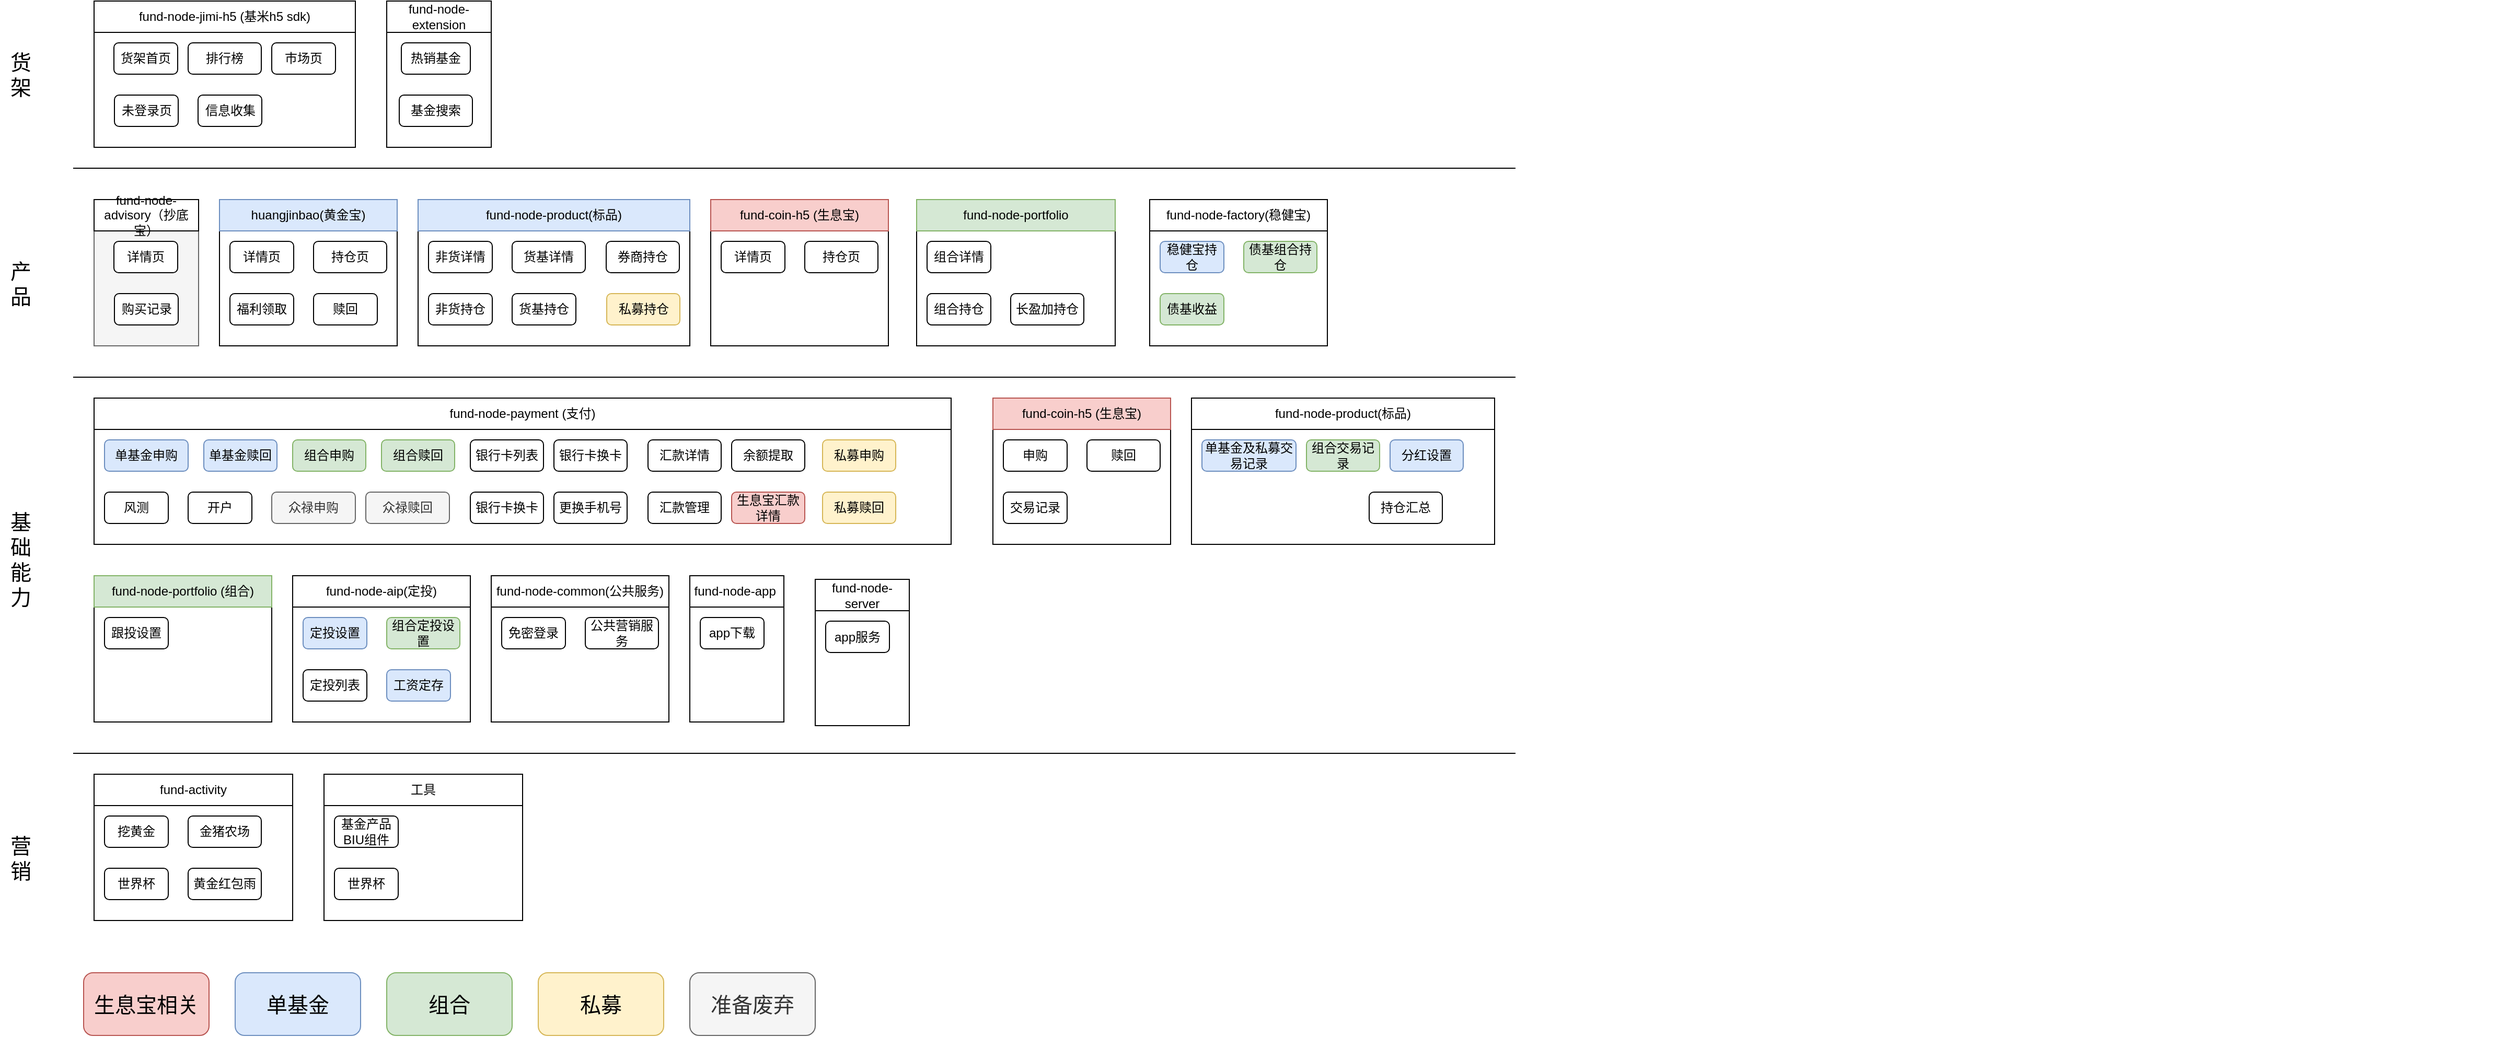 <mxfile version="12.2.2" type="github" pages="1">
  <diagram id="6MMUitTSTSitjXLHCUDq" name="Page-1">
    <mxGraphModel dx="1320" dy="786" grid="1" gridSize="10" guides="1" tooltips="1" connect="1" arrows="1" fold="1" page="1" pageScale="1" pageWidth="827" pageHeight="1169" math="0" shadow="0">
      <root>
        <mxCell id="0"/>
        <mxCell id="1" parent="0"/>
        <mxCell id="zpRi_00Q9C_xyYv95KHU-5" value="" style="endArrow=none;html=1;" edge="1" parent="1">
          <mxGeometry width="50" height="50" relative="1" as="geometry">
            <mxPoint x="110" y="220" as="sourcePoint"/>
            <mxPoint x="1490" y="220" as="targetPoint"/>
          </mxGeometry>
        </mxCell>
        <mxCell id="zpRi_00Q9C_xyYv95KHU-9" value="" style="group" vertex="1" connectable="0" parent="1">
          <mxGeometry x="130" y="60" width="250" height="140" as="geometry"/>
        </mxCell>
        <mxCell id="zpRi_00Q9C_xyYv95KHU-7" value="" style="rounded=0;whiteSpace=wrap;html=1;" vertex="1" parent="zpRi_00Q9C_xyYv95KHU-9">
          <mxGeometry width="250" height="140" as="geometry"/>
        </mxCell>
        <mxCell id="zpRi_00Q9C_xyYv95KHU-8" value="fund-node-jimi-h5 (基米h5 sdk)" style="rounded=0;whiteSpace=wrap;html=1;" vertex="1" parent="zpRi_00Q9C_xyYv95KHU-9">
          <mxGeometry width="250" height="30" as="geometry"/>
        </mxCell>
        <mxCell id="zpRi_00Q9C_xyYv95KHU-12" value="货架首页" style="rounded=1;whiteSpace=wrap;html=1;" vertex="1" parent="zpRi_00Q9C_xyYv95KHU-9">
          <mxGeometry x="19" y="40" width="61" height="30" as="geometry"/>
        </mxCell>
        <mxCell id="zpRi_00Q9C_xyYv95KHU-13" value="排行榜" style="rounded=1;whiteSpace=wrap;html=1;" vertex="1" parent="zpRi_00Q9C_xyYv95KHU-9">
          <mxGeometry x="90" y="40" width="70" height="30" as="geometry"/>
        </mxCell>
        <mxCell id="zpRi_00Q9C_xyYv95KHU-14" value="市场页" style="rounded=1;whiteSpace=wrap;html=1;" vertex="1" parent="zpRi_00Q9C_xyYv95KHU-9">
          <mxGeometry x="170" y="40" width="61" height="30" as="geometry"/>
        </mxCell>
        <mxCell id="zpRi_00Q9C_xyYv95KHU-21" value="未登录页" style="rounded=1;whiteSpace=wrap;html=1;" vertex="1" parent="zpRi_00Q9C_xyYv95KHU-9">
          <mxGeometry x="19.5" y="90" width="61" height="30" as="geometry"/>
        </mxCell>
        <mxCell id="zpRi_00Q9C_xyYv95KHU-22" value="信息收集" style="rounded=1;whiteSpace=wrap;html=1;" vertex="1" parent="zpRi_00Q9C_xyYv95KHU-9">
          <mxGeometry x="99.5" y="90" width="61" height="30" as="geometry"/>
        </mxCell>
        <mxCell id="zpRi_00Q9C_xyYv95KHU-25" value="" style="group" vertex="1" connectable="0" parent="1">
          <mxGeometry x="410" y="60" width="180" height="140" as="geometry"/>
        </mxCell>
        <mxCell id="zpRi_00Q9C_xyYv95KHU-26" value="" style="rounded=0;whiteSpace=wrap;html=1;" vertex="1" parent="zpRi_00Q9C_xyYv95KHU-25">
          <mxGeometry width="100" height="140" as="geometry"/>
        </mxCell>
        <mxCell id="zpRi_00Q9C_xyYv95KHU-27" value="fund-node-extension" style="rounded=0;whiteSpace=wrap;html=1;" vertex="1" parent="zpRi_00Q9C_xyYv95KHU-25">
          <mxGeometry width="100" height="30" as="geometry"/>
        </mxCell>
        <mxCell id="zpRi_00Q9C_xyYv95KHU-28" value="热销基金" style="rounded=1;whiteSpace=wrap;html=1;" vertex="1" parent="zpRi_00Q9C_xyYv95KHU-25">
          <mxGeometry x="14" y="40" width="66" height="30" as="geometry"/>
        </mxCell>
        <mxCell id="zpRi_00Q9C_xyYv95KHU-29" value="基金搜索" style="rounded=1;whiteSpace=wrap;html=1;" vertex="1" parent="zpRi_00Q9C_xyYv95KHU-25">
          <mxGeometry x="12" y="90" width="70" height="30" as="geometry"/>
        </mxCell>
        <mxCell id="zpRi_00Q9C_xyYv95KHU-34" value="" style="group" vertex="1" connectable="0" parent="1">
          <mxGeometry x="130" y="250" width="250" height="140" as="geometry"/>
        </mxCell>
        <mxCell id="zpRi_00Q9C_xyYv95KHU-35" value="" style="rounded=0;whiteSpace=wrap;html=1;fillColor=#f5f5f5;strokeColor=#666666;fontColor=#333333;" vertex="1" parent="zpRi_00Q9C_xyYv95KHU-34">
          <mxGeometry width="100" height="140" as="geometry"/>
        </mxCell>
        <mxCell id="zpRi_00Q9C_xyYv95KHU-36" value="fund-node-advisory（抄底宝）" style="rounded=0;whiteSpace=wrap;html=1;" vertex="1" parent="zpRi_00Q9C_xyYv95KHU-34">
          <mxGeometry width="100" height="30" as="geometry"/>
        </mxCell>
        <mxCell id="zpRi_00Q9C_xyYv95KHU-37" value="详情页" style="rounded=1;whiteSpace=wrap;html=1;" vertex="1" parent="zpRi_00Q9C_xyYv95KHU-34">
          <mxGeometry x="19" y="40" width="61" height="30" as="geometry"/>
        </mxCell>
        <mxCell id="zpRi_00Q9C_xyYv95KHU-40" value="购买记录" style="rounded=1;whiteSpace=wrap;html=1;" vertex="1" parent="zpRi_00Q9C_xyYv95KHU-34">
          <mxGeometry x="19.5" y="90" width="61" height="30" as="geometry"/>
        </mxCell>
        <mxCell id="zpRi_00Q9C_xyYv95KHU-47" value="" style="group" vertex="1" connectable="0" parent="1">
          <mxGeometry x="250" y="250" width="250" height="140" as="geometry"/>
        </mxCell>
        <mxCell id="zpRi_00Q9C_xyYv95KHU-48" value="" style="rounded=0;whiteSpace=wrap;html=1;" vertex="1" parent="zpRi_00Q9C_xyYv95KHU-47">
          <mxGeometry width="170" height="140" as="geometry"/>
        </mxCell>
        <mxCell id="zpRi_00Q9C_xyYv95KHU-49" value="huangjinbao(黄金宝)" style="rounded=0;whiteSpace=wrap;html=1;fillColor=#dae8fc;strokeColor=#6c8ebf;" vertex="1" parent="zpRi_00Q9C_xyYv95KHU-47">
          <mxGeometry width="170" height="30" as="geometry"/>
        </mxCell>
        <mxCell id="zpRi_00Q9C_xyYv95KHU-50" value="详情页" style="rounded=1;whiteSpace=wrap;html=1;" vertex="1" parent="zpRi_00Q9C_xyYv95KHU-47">
          <mxGeometry x="10" y="40" width="61" height="30" as="geometry"/>
        </mxCell>
        <mxCell id="zpRi_00Q9C_xyYv95KHU-51" value="持仓页" style="rounded=1;whiteSpace=wrap;html=1;" vertex="1" parent="zpRi_00Q9C_xyYv95KHU-47">
          <mxGeometry x="90" y="40" width="70" height="30" as="geometry"/>
        </mxCell>
        <mxCell id="zpRi_00Q9C_xyYv95KHU-53" value="福利领取" style="rounded=1;whiteSpace=wrap;html=1;" vertex="1" parent="zpRi_00Q9C_xyYv95KHU-47">
          <mxGeometry x="10" y="90" width="61" height="30" as="geometry"/>
        </mxCell>
        <mxCell id="zpRi_00Q9C_xyYv95KHU-54" value="赎回" style="rounded=1;whiteSpace=wrap;html=1;" vertex="1" parent="zpRi_00Q9C_xyYv95KHU-47">
          <mxGeometry x="90" y="90" width="61" height="30" as="geometry"/>
        </mxCell>
        <mxCell id="zpRi_00Q9C_xyYv95KHU-56" value="" style="group" vertex="1" connectable="0" parent="1">
          <mxGeometry x="440" y="250" width="260" height="140" as="geometry"/>
        </mxCell>
        <mxCell id="zpRi_00Q9C_xyYv95KHU-57" value="" style="rounded=0;whiteSpace=wrap;html=1;" vertex="1" parent="zpRi_00Q9C_xyYv95KHU-56">
          <mxGeometry width="260" height="140" as="geometry"/>
        </mxCell>
        <mxCell id="zpRi_00Q9C_xyYv95KHU-58" value="fund-node-product(标品)" style="rounded=0;whiteSpace=wrap;html=1;fillColor=#dae8fc;strokeColor=#6c8ebf;" vertex="1" parent="zpRi_00Q9C_xyYv95KHU-56">
          <mxGeometry width="260" height="30" as="geometry"/>
        </mxCell>
        <mxCell id="zpRi_00Q9C_xyYv95KHU-59" value="非货详情" style="rounded=1;whiteSpace=wrap;html=1;" vertex="1" parent="zpRi_00Q9C_xyYv95KHU-56">
          <mxGeometry x="10" y="40" width="61" height="30" as="geometry"/>
        </mxCell>
        <mxCell id="zpRi_00Q9C_xyYv95KHU-60" value="货基详情" style="rounded=1;whiteSpace=wrap;html=1;" vertex="1" parent="zpRi_00Q9C_xyYv95KHU-56">
          <mxGeometry x="90" y="40" width="70" height="30" as="geometry"/>
        </mxCell>
        <mxCell id="zpRi_00Q9C_xyYv95KHU-61" value="非货持仓" style="rounded=1;whiteSpace=wrap;html=1;" vertex="1" parent="zpRi_00Q9C_xyYv95KHU-56">
          <mxGeometry x="10" y="90" width="61" height="30" as="geometry"/>
        </mxCell>
        <mxCell id="zpRi_00Q9C_xyYv95KHU-62" value="货基持仓" style="rounded=1;whiteSpace=wrap;html=1;" vertex="1" parent="zpRi_00Q9C_xyYv95KHU-56">
          <mxGeometry x="90" y="90" width="61" height="30" as="geometry"/>
        </mxCell>
        <mxCell id="zpRi_00Q9C_xyYv95KHU-161" value="券商持仓" style="rounded=1;whiteSpace=wrap;html=1;" vertex="1" parent="zpRi_00Q9C_xyYv95KHU-56">
          <mxGeometry x="180" y="40" width="70" height="30" as="geometry"/>
        </mxCell>
        <mxCell id="zpRi_00Q9C_xyYv95KHU-162" value="私募持仓" style="rounded=1;whiteSpace=wrap;html=1;fillColor=#fff2cc;strokeColor=#d6b656;" vertex="1" parent="zpRi_00Q9C_xyYv95KHU-56">
          <mxGeometry x="180.5" y="90" width="70" height="30" as="geometry"/>
        </mxCell>
        <mxCell id="zpRi_00Q9C_xyYv95KHU-63" value="" style="group" vertex="1" connectable="0" parent="1">
          <mxGeometry x="720" y="250" width="467" height="140" as="geometry"/>
        </mxCell>
        <mxCell id="zpRi_00Q9C_xyYv95KHU-64" value="" style="rounded=0;whiteSpace=wrap;html=1;" vertex="1" parent="zpRi_00Q9C_xyYv95KHU-63">
          <mxGeometry width="170" height="140" as="geometry"/>
        </mxCell>
        <mxCell id="zpRi_00Q9C_xyYv95KHU-65" value="fund-coin-h5 (生息宝)" style="rounded=0;whiteSpace=wrap;html=1;fillColor=#f8cecc;strokeColor=#b85450;" vertex="1" parent="zpRi_00Q9C_xyYv95KHU-63">
          <mxGeometry width="170" height="30" as="geometry"/>
        </mxCell>
        <mxCell id="zpRi_00Q9C_xyYv95KHU-66" value="详情页" style="rounded=1;whiteSpace=wrap;html=1;" vertex="1" parent="zpRi_00Q9C_xyYv95KHU-63">
          <mxGeometry x="10" y="40" width="61" height="30" as="geometry"/>
        </mxCell>
        <mxCell id="zpRi_00Q9C_xyYv95KHU-67" value="持仓页" style="rounded=1;whiteSpace=wrap;html=1;" vertex="1" parent="zpRi_00Q9C_xyYv95KHU-63">
          <mxGeometry x="90" y="40" width="70" height="30" as="geometry"/>
        </mxCell>
        <mxCell id="zpRi_00Q9C_xyYv95KHU-70" value="" style="group" vertex="1" connectable="0" parent="zpRi_00Q9C_xyYv95KHU-63">
          <mxGeometry x="197" width="270" height="140" as="geometry"/>
        </mxCell>
        <mxCell id="zpRi_00Q9C_xyYv95KHU-71" value="" style="rounded=0;whiteSpace=wrap;html=1;" vertex="1" parent="zpRi_00Q9C_xyYv95KHU-70">
          <mxGeometry width="190" height="140" as="geometry"/>
        </mxCell>
        <mxCell id="zpRi_00Q9C_xyYv95KHU-72" value="fund-node-portfolio" style="rounded=0;whiteSpace=wrap;html=1;fillColor=#d5e8d4;strokeColor=#82b366;" vertex="1" parent="zpRi_00Q9C_xyYv95KHU-70">
          <mxGeometry width="190" height="30" as="geometry"/>
        </mxCell>
        <mxCell id="zpRi_00Q9C_xyYv95KHU-73" value="组合详情" style="rounded=1;whiteSpace=wrap;html=1;" vertex="1" parent="zpRi_00Q9C_xyYv95KHU-70">
          <mxGeometry x="10" y="40" width="61" height="30" as="geometry"/>
        </mxCell>
        <mxCell id="zpRi_00Q9C_xyYv95KHU-75" value="组合持仓" style="rounded=1;whiteSpace=wrap;html=1;" vertex="1" parent="zpRi_00Q9C_xyYv95KHU-70">
          <mxGeometry x="10" y="90" width="61" height="30" as="geometry"/>
        </mxCell>
        <mxCell id="zpRi_00Q9C_xyYv95KHU-76" value="长盈加持仓" style="rounded=1;whiteSpace=wrap;html=1;" vertex="1" parent="zpRi_00Q9C_xyYv95KHU-70">
          <mxGeometry x="90" y="90" width="70" height="30" as="geometry"/>
        </mxCell>
        <mxCell id="zpRi_00Q9C_xyYv95KHU-77" value="" style="group" vertex="1" connectable="0" parent="1">
          <mxGeometry x="1050" y="250" width="250" height="140" as="geometry"/>
        </mxCell>
        <mxCell id="zpRi_00Q9C_xyYv95KHU-78" value="" style="rounded=0;whiteSpace=wrap;html=1;" vertex="1" parent="zpRi_00Q9C_xyYv95KHU-77">
          <mxGeometry x="90" width="170" height="140" as="geometry"/>
        </mxCell>
        <mxCell id="zpRi_00Q9C_xyYv95KHU-79" value="fund-node-factory(稳健宝)" style="rounded=0;whiteSpace=wrap;html=1;" vertex="1" parent="zpRi_00Q9C_xyYv95KHU-77">
          <mxGeometry x="90" width="170" height="30" as="geometry"/>
        </mxCell>
        <mxCell id="zpRi_00Q9C_xyYv95KHU-80" value="稳健宝持仓" style="rounded=1;whiteSpace=wrap;html=1;fillColor=#dae8fc;strokeColor=#6c8ebf;" vertex="1" parent="zpRi_00Q9C_xyYv95KHU-77">
          <mxGeometry x="100" y="40" width="61" height="30" as="geometry"/>
        </mxCell>
        <mxCell id="zpRi_00Q9C_xyYv95KHU-81" value="债基组合持仓" style="rounded=1;whiteSpace=wrap;html=1;fillColor=#d5e8d4;strokeColor=#82b366;" vertex="1" parent="zpRi_00Q9C_xyYv95KHU-77">
          <mxGeometry x="180" y="40" width="70" height="30" as="geometry"/>
        </mxCell>
        <mxCell id="zpRi_00Q9C_xyYv95KHU-82" value="债基收益" style="rounded=1;whiteSpace=wrap;html=1;fillColor=#d5e8d4;strokeColor=#82b366;" vertex="1" parent="zpRi_00Q9C_xyYv95KHU-77">
          <mxGeometry x="100" y="90" width="61" height="30" as="geometry"/>
        </mxCell>
        <mxCell id="zpRi_00Q9C_xyYv95KHU-85" value="" style="endArrow=none;html=1;" edge="1" parent="1">
          <mxGeometry width="50" height="50" relative="1" as="geometry">
            <mxPoint x="110" y="420" as="sourcePoint"/>
            <mxPoint x="1490" y="420" as="targetPoint"/>
          </mxGeometry>
        </mxCell>
        <mxCell id="zpRi_00Q9C_xyYv95KHU-96" value="" style="group" vertex="1" connectable="0" parent="1">
          <mxGeometry x="130" y="440" width="820" height="140" as="geometry"/>
        </mxCell>
        <mxCell id="zpRi_00Q9C_xyYv95KHU-97" value="" style="rounded=0;whiteSpace=wrap;html=1;" vertex="1" parent="zpRi_00Q9C_xyYv95KHU-96">
          <mxGeometry width="820" height="140" as="geometry"/>
        </mxCell>
        <mxCell id="zpRi_00Q9C_xyYv95KHU-98" value="fund-node-payment (支付)" style="rounded=0;whiteSpace=wrap;html=1;" vertex="1" parent="zpRi_00Q9C_xyYv95KHU-96">
          <mxGeometry width="820" height="30" as="geometry"/>
        </mxCell>
        <mxCell id="zpRi_00Q9C_xyYv95KHU-99" value="单基金申购" style="rounded=1;whiteSpace=wrap;html=1;fillColor=#dae8fc;strokeColor=#6c8ebf;" vertex="1" parent="zpRi_00Q9C_xyYv95KHU-96">
          <mxGeometry x="10" y="40" width="80" height="30" as="geometry"/>
        </mxCell>
        <mxCell id="zpRi_00Q9C_xyYv95KHU-100" value="单基金赎回" style="rounded=1;whiteSpace=wrap;html=1;fillColor=#dae8fc;strokeColor=#6c8ebf;" vertex="1" parent="zpRi_00Q9C_xyYv95KHU-96">
          <mxGeometry x="105" y="40" width="70" height="30" as="geometry"/>
        </mxCell>
        <mxCell id="zpRi_00Q9C_xyYv95KHU-101" value="风测" style="rounded=1;whiteSpace=wrap;html=1;" vertex="1" parent="zpRi_00Q9C_xyYv95KHU-96">
          <mxGeometry x="10" y="90" width="61" height="30" as="geometry"/>
        </mxCell>
        <mxCell id="zpRi_00Q9C_xyYv95KHU-102" value="开户" style="rounded=1;whiteSpace=wrap;html=1;" vertex="1" parent="zpRi_00Q9C_xyYv95KHU-96">
          <mxGeometry x="90" y="90" width="61" height="30" as="geometry"/>
        </mxCell>
        <mxCell id="zpRi_00Q9C_xyYv95KHU-103" value="组合申购" style="rounded=1;whiteSpace=wrap;html=1;fillColor=#d5e8d4;strokeColor=#82b366;" vertex="1" parent="zpRi_00Q9C_xyYv95KHU-96">
          <mxGeometry x="190" y="40" width="70" height="30" as="geometry"/>
        </mxCell>
        <mxCell id="zpRi_00Q9C_xyYv95KHU-104" value="组合赎回" style="rounded=1;whiteSpace=wrap;html=1;fillColor=#d5e8d4;strokeColor=#82b366;" vertex="1" parent="zpRi_00Q9C_xyYv95KHU-96">
          <mxGeometry x="275" y="40" width="70" height="30" as="geometry"/>
        </mxCell>
        <mxCell id="zpRi_00Q9C_xyYv95KHU-105" value="众禄申购" style="rounded=1;whiteSpace=wrap;html=1;fillColor=#f5f5f5;strokeColor=#666666;fontColor=#333333;" vertex="1" parent="zpRi_00Q9C_xyYv95KHU-96">
          <mxGeometry x="170" y="90" width="80" height="30" as="geometry"/>
        </mxCell>
        <mxCell id="zpRi_00Q9C_xyYv95KHU-116" value="众禄赎回" style="rounded=1;whiteSpace=wrap;html=1;fillColor=#f5f5f5;strokeColor=#666666;fontColor=#333333;" vertex="1" parent="zpRi_00Q9C_xyYv95KHU-96">
          <mxGeometry x="260" y="90" width="80" height="30" as="geometry"/>
        </mxCell>
        <mxCell id="zpRi_00Q9C_xyYv95KHU-117" value="银行卡列表" style="rounded=1;whiteSpace=wrap;html=1;" vertex="1" parent="zpRi_00Q9C_xyYv95KHU-96">
          <mxGeometry x="360" y="40" width="70" height="30" as="geometry"/>
        </mxCell>
        <mxCell id="zpRi_00Q9C_xyYv95KHU-118" value="银行卡换卡" style="rounded=1;whiteSpace=wrap;html=1;" vertex="1" parent="zpRi_00Q9C_xyYv95KHU-96">
          <mxGeometry x="360" y="90" width="70" height="30" as="geometry"/>
        </mxCell>
        <mxCell id="zpRi_00Q9C_xyYv95KHU-119" value="银行卡换卡" style="rounded=1;whiteSpace=wrap;html=1;" vertex="1" parent="zpRi_00Q9C_xyYv95KHU-96">
          <mxGeometry x="440" y="40" width="70" height="30" as="geometry"/>
        </mxCell>
        <mxCell id="zpRi_00Q9C_xyYv95KHU-120" value="更换手机号" style="rounded=1;whiteSpace=wrap;html=1;" vertex="1" parent="zpRi_00Q9C_xyYv95KHU-96">
          <mxGeometry x="440" y="90" width="70" height="30" as="geometry"/>
        </mxCell>
        <mxCell id="zpRi_00Q9C_xyYv95KHU-121" value="汇款详情" style="rounded=1;whiteSpace=wrap;html=1;" vertex="1" parent="zpRi_00Q9C_xyYv95KHU-96">
          <mxGeometry x="530" y="40" width="70" height="30" as="geometry"/>
        </mxCell>
        <mxCell id="zpRi_00Q9C_xyYv95KHU-122" value="汇款管理" style="rounded=1;whiteSpace=wrap;html=1;" vertex="1" parent="zpRi_00Q9C_xyYv95KHU-96">
          <mxGeometry x="530" y="90" width="70" height="30" as="geometry"/>
        </mxCell>
        <mxCell id="zpRi_00Q9C_xyYv95KHU-123" value="余额提取" style="rounded=1;whiteSpace=wrap;html=1;" vertex="1" parent="zpRi_00Q9C_xyYv95KHU-96">
          <mxGeometry x="610" y="40" width="70" height="30" as="geometry"/>
        </mxCell>
        <mxCell id="zpRi_00Q9C_xyYv95KHU-124" value="生息宝汇款详情" style="rounded=1;whiteSpace=wrap;html=1;fillColor=#f8cecc;strokeColor=#b85450;" vertex="1" parent="zpRi_00Q9C_xyYv95KHU-96">
          <mxGeometry x="610" y="90" width="70" height="30" as="geometry"/>
        </mxCell>
        <mxCell id="zpRi_00Q9C_xyYv95KHU-156" value="私募申购" style="rounded=1;whiteSpace=wrap;html=1;fillColor=#fff2cc;strokeColor=#d6b656;" vertex="1" parent="zpRi_00Q9C_xyYv95KHU-96">
          <mxGeometry x="697" y="40" width="70" height="30" as="geometry"/>
        </mxCell>
        <mxCell id="zpRi_00Q9C_xyYv95KHU-157" value="私募赎回" style="rounded=1;whiteSpace=wrap;html=1;fillColor=#fff2cc;strokeColor=#d6b656;" vertex="1" parent="zpRi_00Q9C_xyYv95KHU-96">
          <mxGeometry x="697" y="90" width="70" height="30" as="geometry"/>
        </mxCell>
        <mxCell id="zpRi_00Q9C_xyYv95KHU-125" value="" style="rounded=0;whiteSpace=wrap;html=1;" vertex="1" parent="1">
          <mxGeometry x="990" y="440" width="170" height="140" as="geometry"/>
        </mxCell>
        <mxCell id="zpRi_00Q9C_xyYv95KHU-126" value="fund-coin-h5 (生息宝)" style="rounded=0;whiteSpace=wrap;html=1;fillColor=#f8cecc;strokeColor=#b85450;" vertex="1" parent="1">
          <mxGeometry x="990" y="440" width="170" height="30" as="geometry"/>
        </mxCell>
        <mxCell id="zpRi_00Q9C_xyYv95KHU-127" value="申购" style="rounded=1;whiteSpace=wrap;html=1;" vertex="1" parent="1">
          <mxGeometry x="1000" y="480" width="61" height="30" as="geometry"/>
        </mxCell>
        <mxCell id="zpRi_00Q9C_xyYv95KHU-128" value="赎回" style="rounded=1;whiteSpace=wrap;html=1;" vertex="1" parent="1">
          <mxGeometry x="1080" y="480" width="70" height="30" as="geometry"/>
        </mxCell>
        <mxCell id="zpRi_00Q9C_xyYv95KHU-129" value="交易记录" style="rounded=1;whiteSpace=wrap;html=1;" vertex="1" parent="1">
          <mxGeometry x="1000" y="530" width="61" height="30" as="geometry"/>
        </mxCell>
        <mxCell id="zpRi_00Q9C_xyYv95KHU-130" value="" style="group" vertex="1" connectable="0" parent="1">
          <mxGeometry x="1180" y="440" width="290" height="140" as="geometry"/>
        </mxCell>
        <mxCell id="zpRi_00Q9C_xyYv95KHU-131" value="" style="rounded=0;whiteSpace=wrap;html=1;" vertex="1" parent="zpRi_00Q9C_xyYv95KHU-130">
          <mxGeometry width="290" height="140" as="geometry"/>
        </mxCell>
        <mxCell id="zpRi_00Q9C_xyYv95KHU-132" value="fund-node-product(标品)" style="rounded=0;whiteSpace=wrap;html=1;" vertex="1" parent="zpRi_00Q9C_xyYv95KHU-130">
          <mxGeometry width="290" height="30" as="geometry"/>
        </mxCell>
        <mxCell id="zpRi_00Q9C_xyYv95KHU-133" value="单基金及私募交易记录" style="rounded=1;whiteSpace=wrap;html=1;fillColor=#dae8fc;strokeColor=#6c8ebf;" vertex="1" parent="zpRi_00Q9C_xyYv95KHU-130">
          <mxGeometry x="10" y="40" width="90" height="30" as="geometry"/>
        </mxCell>
        <mxCell id="zpRi_00Q9C_xyYv95KHU-134" value="组合交易记录" style="rounded=1;whiteSpace=wrap;html=1;fillColor=#d5e8d4;strokeColor=#82b366;" vertex="1" parent="zpRi_00Q9C_xyYv95KHU-130">
          <mxGeometry x="110" y="40" width="70" height="30" as="geometry"/>
        </mxCell>
        <mxCell id="zpRi_00Q9C_xyYv95KHU-158" value="分红设置" style="rounded=1;whiteSpace=wrap;html=1;fillColor=#dae8fc;strokeColor=#6c8ebf;" vertex="1" parent="zpRi_00Q9C_xyYv95KHU-130">
          <mxGeometry x="190" y="40" width="70" height="30" as="geometry"/>
        </mxCell>
        <mxCell id="zpRi_00Q9C_xyYv95KHU-164" value="持仓汇总" style="rounded=1;whiteSpace=wrap;html=1;" vertex="1" parent="zpRi_00Q9C_xyYv95KHU-130">
          <mxGeometry x="170" y="90" width="70" height="30" as="geometry"/>
        </mxCell>
        <mxCell id="zpRi_00Q9C_xyYv95KHU-165" value="" style="rounded=0;whiteSpace=wrap;html=1;" vertex="1" parent="1">
          <mxGeometry x="130" y="610" width="170" height="140" as="geometry"/>
        </mxCell>
        <mxCell id="zpRi_00Q9C_xyYv95KHU-166" value="fund-node-portfolio (组合)" style="rounded=0;whiteSpace=wrap;html=1;fillColor=#d5e8d4;strokeColor=#82b366;" vertex="1" parent="1">
          <mxGeometry x="130" y="610" width="170" height="30" as="geometry"/>
        </mxCell>
        <mxCell id="zpRi_00Q9C_xyYv95KHU-167" value="跟投设置" style="rounded=1;whiteSpace=wrap;html=1;" vertex="1" parent="1">
          <mxGeometry x="140" y="650" width="61" height="30" as="geometry"/>
        </mxCell>
        <mxCell id="zpRi_00Q9C_xyYv95KHU-173" value="" style="group" vertex="1" connectable="0" parent="1">
          <mxGeometry x="320" y="610" width="250" height="140" as="geometry"/>
        </mxCell>
        <mxCell id="zpRi_00Q9C_xyYv95KHU-174" value="" style="rounded=0;whiteSpace=wrap;html=1;" vertex="1" parent="zpRi_00Q9C_xyYv95KHU-173">
          <mxGeometry width="170" height="140" as="geometry"/>
        </mxCell>
        <mxCell id="zpRi_00Q9C_xyYv95KHU-175" value="fund-node-aip(定投)" style="rounded=0;whiteSpace=wrap;html=1;" vertex="1" parent="zpRi_00Q9C_xyYv95KHU-173">
          <mxGeometry width="170" height="30" as="geometry"/>
        </mxCell>
        <mxCell id="zpRi_00Q9C_xyYv95KHU-176" value="定投设置" style="rounded=1;whiteSpace=wrap;html=1;fillColor=#dae8fc;strokeColor=#6c8ebf;" vertex="1" parent="zpRi_00Q9C_xyYv95KHU-173">
          <mxGeometry x="10" y="40" width="61" height="30" as="geometry"/>
        </mxCell>
        <mxCell id="zpRi_00Q9C_xyYv95KHU-177" value="组合定投设置" style="rounded=1;whiteSpace=wrap;html=1;fillColor=#d5e8d4;strokeColor=#82b366;" vertex="1" parent="zpRi_00Q9C_xyYv95KHU-173">
          <mxGeometry x="90" y="40" width="70" height="30" as="geometry"/>
        </mxCell>
        <mxCell id="zpRi_00Q9C_xyYv95KHU-178" value="定投列表" style="rounded=1;whiteSpace=wrap;html=1;" vertex="1" parent="zpRi_00Q9C_xyYv95KHU-173">
          <mxGeometry x="10" y="90" width="61" height="30" as="geometry"/>
        </mxCell>
        <mxCell id="zpRi_00Q9C_xyYv95KHU-179" value="工资定存" style="rounded=1;whiteSpace=wrap;html=1;fillColor=#dae8fc;strokeColor=#6c8ebf;" vertex="1" parent="zpRi_00Q9C_xyYv95KHU-173">
          <mxGeometry x="90" y="90" width="61" height="30" as="geometry"/>
        </mxCell>
        <mxCell id="zpRi_00Q9C_xyYv95KHU-180" value="" style="group" vertex="1" connectable="0" parent="1">
          <mxGeometry x="510" y="610" width="250" height="140" as="geometry"/>
        </mxCell>
        <mxCell id="zpRi_00Q9C_xyYv95KHU-181" value="" style="rounded=0;whiteSpace=wrap;html=1;" vertex="1" parent="zpRi_00Q9C_xyYv95KHU-180">
          <mxGeometry width="170" height="140" as="geometry"/>
        </mxCell>
        <mxCell id="zpRi_00Q9C_xyYv95KHU-182" value="fund-node-common(公共服务)" style="rounded=0;whiteSpace=wrap;html=1;" vertex="1" parent="zpRi_00Q9C_xyYv95KHU-180">
          <mxGeometry width="170" height="30" as="geometry"/>
        </mxCell>
        <mxCell id="zpRi_00Q9C_xyYv95KHU-183" value="免密登录" style="rounded=1;whiteSpace=wrap;html=1;" vertex="1" parent="zpRi_00Q9C_xyYv95KHU-180">
          <mxGeometry x="10" y="40" width="61" height="30" as="geometry"/>
        </mxCell>
        <mxCell id="zpRi_00Q9C_xyYv95KHU-184" value="公共营销服务" style="rounded=1;whiteSpace=wrap;html=1;" vertex="1" parent="zpRi_00Q9C_xyYv95KHU-180">
          <mxGeometry x="90" y="40" width="70" height="30" as="geometry"/>
        </mxCell>
        <mxCell id="zpRi_00Q9C_xyYv95KHU-187" value="" style="group" vertex="1" connectable="0" parent="1">
          <mxGeometry x="700" y="610" width="250" height="140" as="geometry"/>
        </mxCell>
        <mxCell id="zpRi_00Q9C_xyYv95KHU-188" value="" style="rounded=0;whiteSpace=wrap;html=1;" vertex="1" parent="zpRi_00Q9C_xyYv95KHU-187">
          <mxGeometry width="90" height="140" as="geometry"/>
        </mxCell>
        <mxCell id="zpRi_00Q9C_xyYv95KHU-189" value="fund-node-app&amp;nbsp;" style="rounded=0;whiteSpace=wrap;html=1;" vertex="1" parent="zpRi_00Q9C_xyYv95KHU-187">
          <mxGeometry width="90" height="30" as="geometry"/>
        </mxCell>
        <mxCell id="zpRi_00Q9C_xyYv95KHU-190" value="app下载" style="rounded=1;whiteSpace=wrap;html=1;" vertex="1" parent="zpRi_00Q9C_xyYv95KHU-187">
          <mxGeometry x="10" y="40" width="61" height="30" as="geometry"/>
        </mxCell>
        <mxCell id="zpRi_00Q9C_xyYv95KHU-192" value="" style="group" vertex="1" connectable="0" parent="1">
          <mxGeometry x="2180" y="443.5" width="250" height="140" as="geometry"/>
        </mxCell>
        <mxCell id="zpRi_00Q9C_xyYv95KHU-193" value="" style="rounded=0;whiteSpace=wrap;html=1;" vertex="1" parent="zpRi_00Q9C_xyYv95KHU-192">
          <mxGeometry x="-1360" y="170" width="90" height="140" as="geometry"/>
        </mxCell>
        <mxCell id="zpRi_00Q9C_xyYv95KHU-194" value="fund-node-server" style="rounded=0;whiteSpace=wrap;html=1;" vertex="1" parent="zpRi_00Q9C_xyYv95KHU-192">
          <mxGeometry x="-1360" y="170" width="90" height="30" as="geometry"/>
        </mxCell>
        <mxCell id="zpRi_00Q9C_xyYv95KHU-195" value="app服务" style="rounded=1;whiteSpace=wrap;html=1;" vertex="1" parent="zpRi_00Q9C_xyYv95KHU-192">
          <mxGeometry x="-1350" y="210" width="61" height="30" as="geometry"/>
        </mxCell>
        <mxCell id="zpRi_00Q9C_xyYv95KHU-197" value="" style="endArrow=none;html=1;" edge="1" parent="1">
          <mxGeometry width="50" height="50" relative="1" as="geometry">
            <mxPoint x="110" y="780" as="sourcePoint"/>
            <mxPoint x="1490" y="780" as="targetPoint"/>
          </mxGeometry>
        </mxCell>
        <mxCell id="zpRi_00Q9C_xyYv95KHU-198" value="" style="group" vertex="1" connectable="0" parent="1">
          <mxGeometry x="130" y="800" width="270" height="140" as="geometry"/>
        </mxCell>
        <mxCell id="zpRi_00Q9C_xyYv95KHU-199" value="" style="rounded=0;whiteSpace=wrap;html=1;" vertex="1" parent="zpRi_00Q9C_xyYv95KHU-198">
          <mxGeometry width="190" height="140" as="geometry"/>
        </mxCell>
        <mxCell id="zpRi_00Q9C_xyYv95KHU-200" value="fund-activity" style="rounded=0;whiteSpace=wrap;html=1;" vertex="1" parent="zpRi_00Q9C_xyYv95KHU-198">
          <mxGeometry width="190" height="30" as="geometry"/>
        </mxCell>
        <mxCell id="zpRi_00Q9C_xyYv95KHU-201" value="挖黄金" style="rounded=1;whiteSpace=wrap;html=1;" vertex="1" parent="zpRi_00Q9C_xyYv95KHU-198">
          <mxGeometry x="10" y="40" width="61" height="30" as="geometry"/>
        </mxCell>
        <mxCell id="zpRi_00Q9C_xyYv95KHU-202" value="世界杯" style="rounded=1;whiteSpace=wrap;html=1;" vertex="1" parent="zpRi_00Q9C_xyYv95KHU-198">
          <mxGeometry x="10" y="90" width="61" height="30" as="geometry"/>
        </mxCell>
        <mxCell id="zpRi_00Q9C_xyYv95KHU-203" value="黄金红包雨" style="rounded=1;whiteSpace=wrap;html=1;" vertex="1" parent="zpRi_00Q9C_xyYv95KHU-198">
          <mxGeometry x="90" y="90" width="70" height="30" as="geometry"/>
        </mxCell>
        <mxCell id="zpRi_00Q9C_xyYv95KHU-204" value="金猪农场" style="rounded=1;whiteSpace=wrap;html=1;" vertex="1" parent="zpRi_00Q9C_xyYv95KHU-198">
          <mxGeometry x="90" y="40" width="70" height="30" as="geometry"/>
        </mxCell>
        <mxCell id="zpRi_00Q9C_xyYv95KHU-213" value="" style="group" vertex="1" connectable="0" parent="1">
          <mxGeometry x="350" y="800" width="270" height="140" as="geometry"/>
        </mxCell>
        <mxCell id="zpRi_00Q9C_xyYv95KHU-214" value="" style="rounded=0;whiteSpace=wrap;html=1;" vertex="1" parent="zpRi_00Q9C_xyYv95KHU-213">
          <mxGeometry width="190" height="140" as="geometry"/>
        </mxCell>
        <mxCell id="zpRi_00Q9C_xyYv95KHU-215" value="工具" style="rounded=0;whiteSpace=wrap;html=1;" vertex="1" parent="zpRi_00Q9C_xyYv95KHU-213">
          <mxGeometry width="190" height="30" as="geometry"/>
        </mxCell>
        <mxCell id="zpRi_00Q9C_xyYv95KHU-216" value="基金产品BIU组件" style="rounded=1;whiteSpace=wrap;html=1;" vertex="1" parent="zpRi_00Q9C_xyYv95KHU-213">
          <mxGeometry x="10" y="40" width="61" height="30" as="geometry"/>
        </mxCell>
        <mxCell id="zpRi_00Q9C_xyYv95KHU-217" value="世界杯" style="rounded=1;whiteSpace=wrap;html=1;" vertex="1" parent="zpRi_00Q9C_xyYv95KHU-213">
          <mxGeometry x="10" y="90" width="61" height="30" as="geometry"/>
        </mxCell>
        <mxCell id="zpRi_00Q9C_xyYv95KHU-220" value="货架" style="text;html=1;strokeColor=none;fillColor=none;align=center;verticalAlign=middle;whiteSpace=wrap;rounded=0;fontSize=20;" vertex="1" parent="1">
          <mxGeometry x="40" y="120" width="40" height="20" as="geometry"/>
        </mxCell>
        <mxCell id="zpRi_00Q9C_xyYv95KHU-221" value="产品" style="text;html=1;strokeColor=none;fillColor=none;align=center;verticalAlign=middle;whiteSpace=wrap;rounded=0;fontSize=20;" vertex="1" parent="1">
          <mxGeometry x="40" y="320" width="40" height="20" as="geometry"/>
        </mxCell>
        <mxCell id="zpRi_00Q9C_xyYv95KHU-222" value="基础能力" style="text;html=1;strokeColor=none;fillColor=none;align=center;verticalAlign=middle;whiteSpace=wrap;rounded=0;fontSize=20;" vertex="1" parent="1">
          <mxGeometry x="40" y="584" width="40" height="20" as="geometry"/>
        </mxCell>
        <mxCell id="zpRi_00Q9C_xyYv95KHU-223" value="营销" style="text;html=1;strokeColor=none;fillColor=none;align=center;verticalAlign=middle;whiteSpace=wrap;rounded=0;fontSize=20;" vertex="1" parent="1">
          <mxGeometry x="40" y="870" width="40" height="20" as="geometry"/>
        </mxCell>
        <mxCell id="zpRi_00Q9C_xyYv95KHU-226" value="生息宝相关" style="rounded=1;whiteSpace=wrap;html=1;fontSize=20;fillColor=#f8cecc;strokeColor=#b85450;" vertex="1" parent="1">
          <mxGeometry x="120" y="990" width="120" height="60" as="geometry"/>
        </mxCell>
        <mxCell id="zpRi_00Q9C_xyYv95KHU-227" value="单基金" style="rounded=1;whiteSpace=wrap;html=1;fontSize=20;fillColor=#dae8fc;strokeColor=#6c8ebf;" vertex="1" parent="1">
          <mxGeometry x="265" y="990" width="120" height="60" as="geometry"/>
        </mxCell>
        <mxCell id="zpRi_00Q9C_xyYv95KHU-228" value="组合" style="rounded=1;whiteSpace=wrap;html=1;fontSize=20;fillColor=#d5e8d4;strokeColor=#82b366;" vertex="1" parent="1">
          <mxGeometry x="410" y="990" width="120" height="60" as="geometry"/>
        </mxCell>
        <mxCell id="zpRi_00Q9C_xyYv95KHU-229" value="私募" style="rounded=1;whiteSpace=wrap;html=1;fontSize=20;fillColor=#fff2cc;strokeColor=#d6b656;" vertex="1" parent="1">
          <mxGeometry x="555" y="990" width="120" height="60" as="geometry"/>
        </mxCell>
        <mxCell id="zpRi_00Q9C_xyYv95KHU-230" value="准备废弃" style="rounded=1;whiteSpace=wrap;html=1;fontSize=20;fillColor=#f5f5f5;strokeColor=#666666;fontColor=#333333;" vertex="1" parent="1">
          <mxGeometry x="700" y="990" width="120" height="60" as="geometry"/>
        </mxCell>
      </root>
    </mxGraphModel>
  </diagram>
</mxfile>
